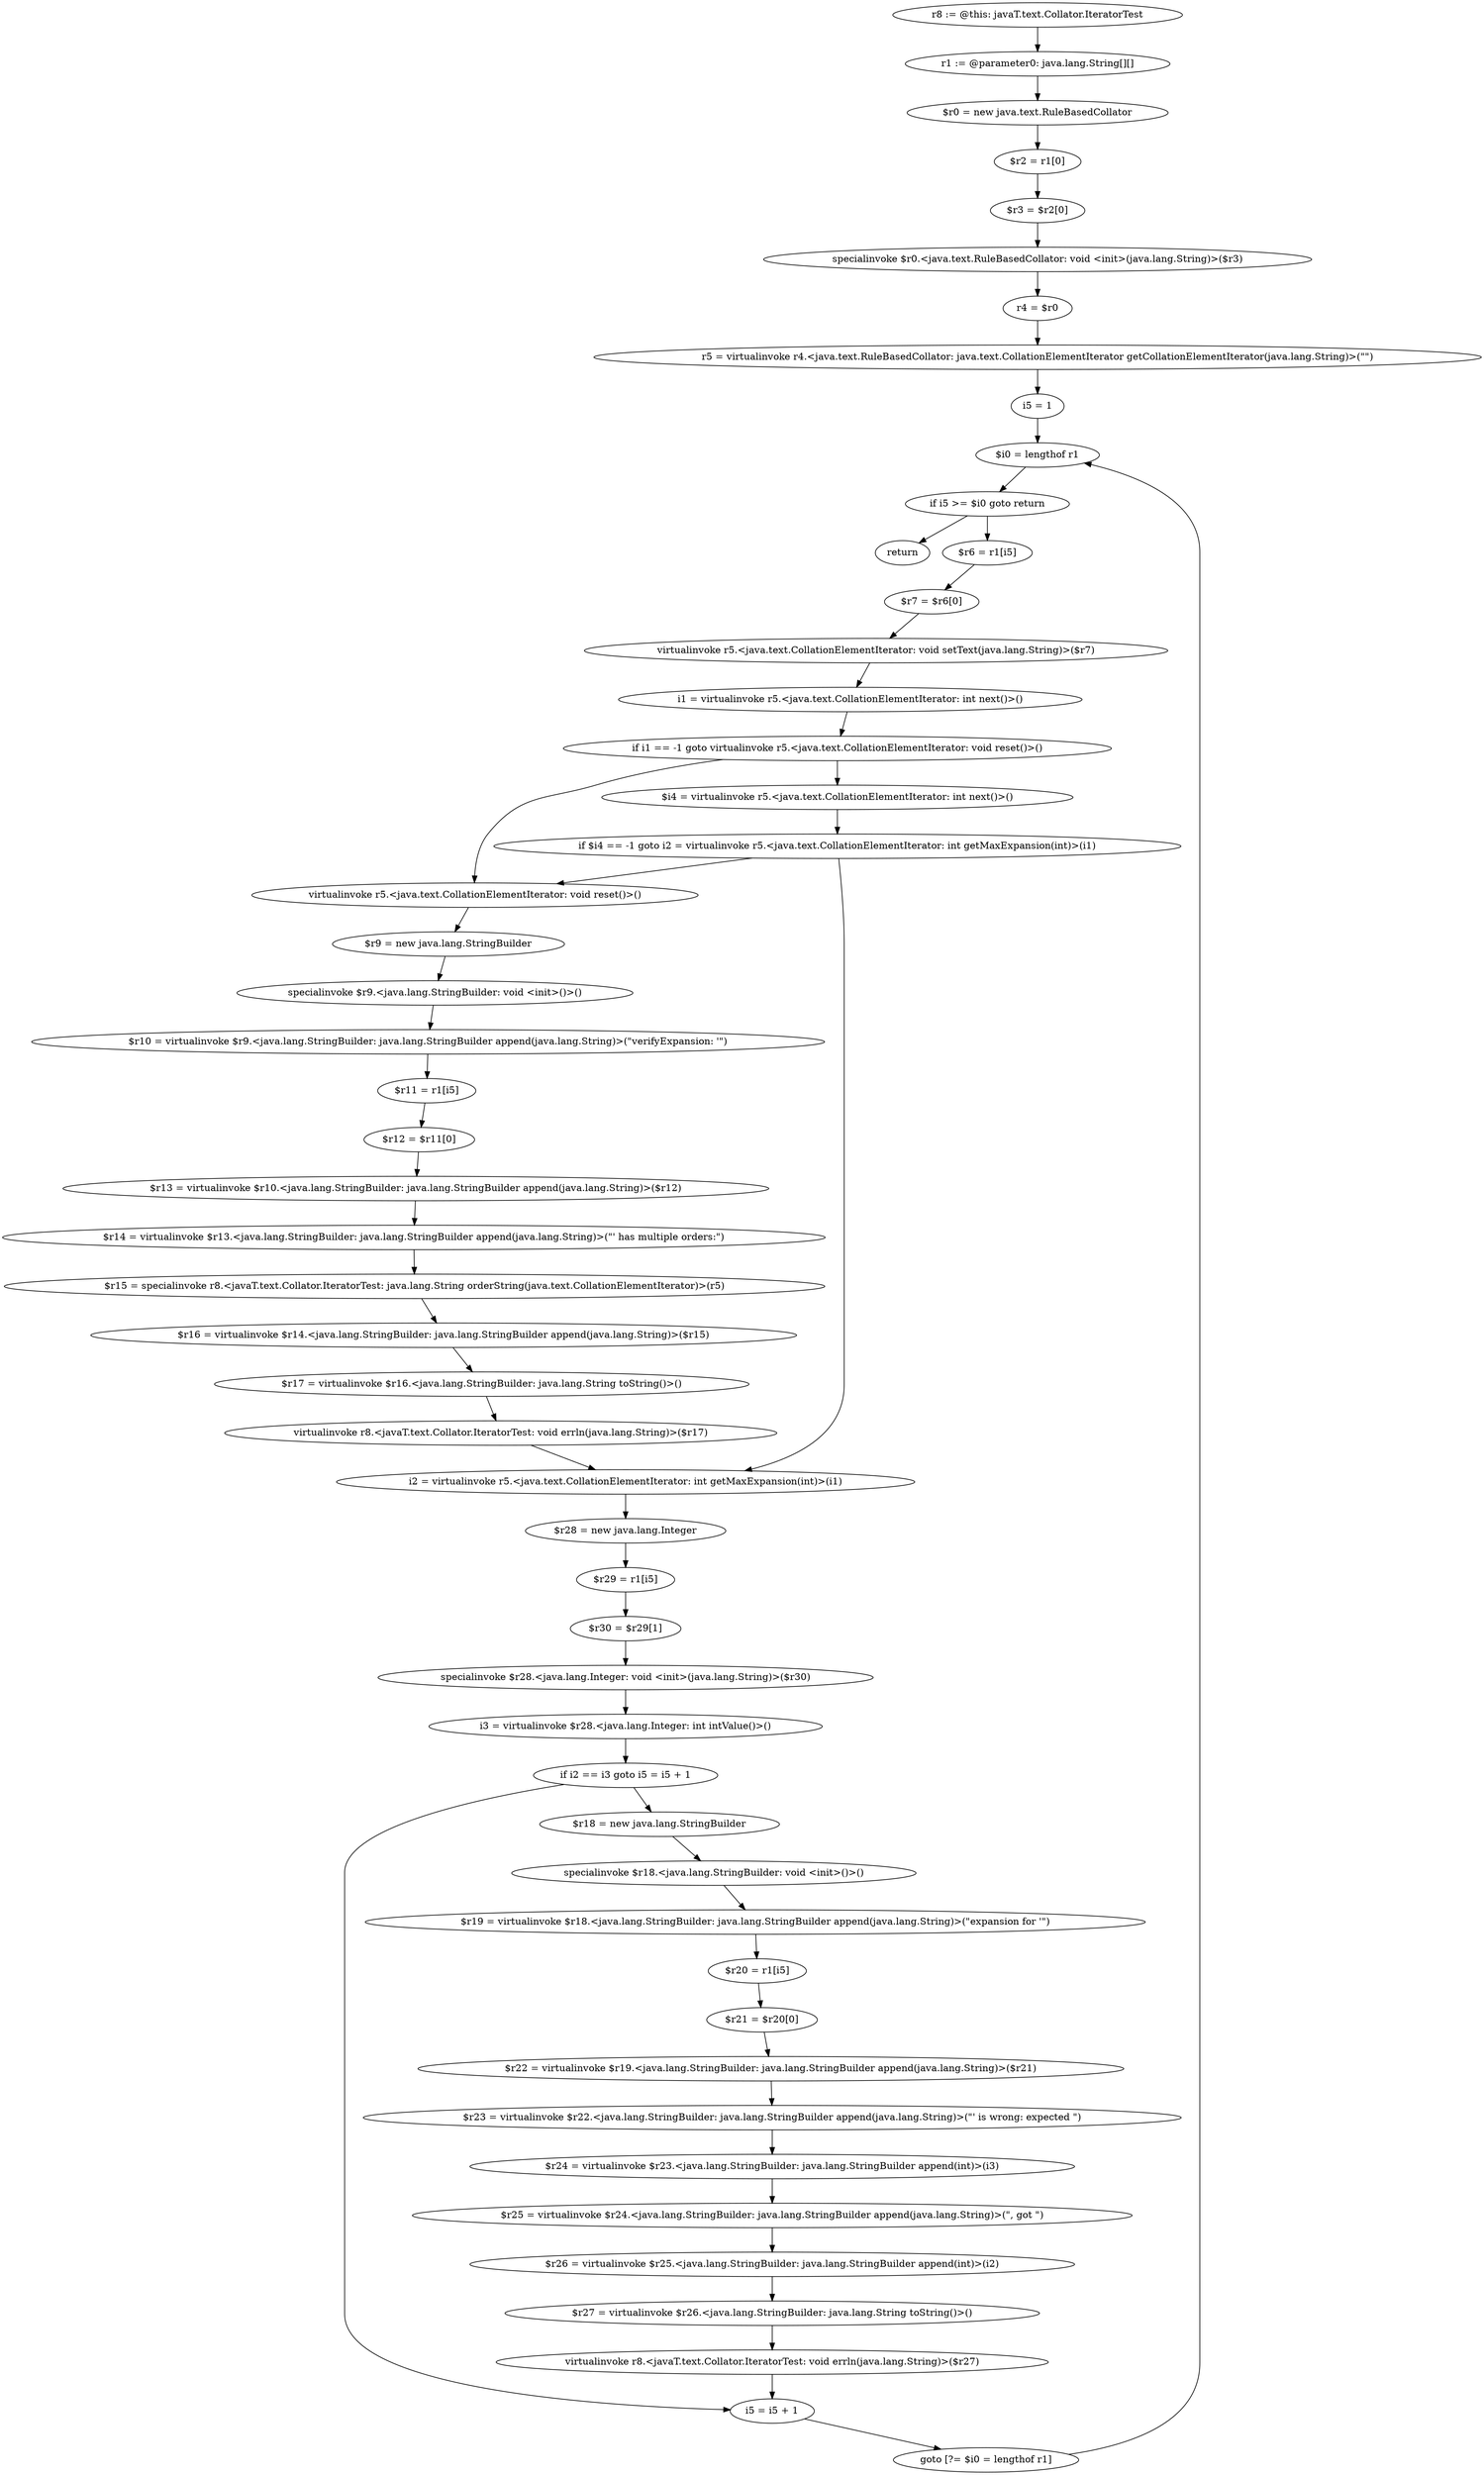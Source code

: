 digraph "unitGraph" {
    "r8 := @this: javaT.text.Collator.IteratorTest"
    "r1 := @parameter0: java.lang.String[][]"
    "$r0 = new java.text.RuleBasedCollator"
    "$r2 = r1[0]"
    "$r3 = $r2[0]"
    "specialinvoke $r0.<java.text.RuleBasedCollator: void <init>(java.lang.String)>($r3)"
    "r4 = $r0"
    "r5 = virtualinvoke r4.<java.text.RuleBasedCollator: java.text.CollationElementIterator getCollationElementIterator(java.lang.String)>(\"\")"
    "i5 = 1"
    "$i0 = lengthof r1"
    "if i5 >= $i0 goto return"
    "$r6 = r1[i5]"
    "$r7 = $r6[0]"
    "virtualinvoke r5.<java.text.CollationElementIterator: void setText(java.lang.String)>($r7)"
    "i1 = virtualinvoke r5.<java.text.CollationElementIterator: int next()>()"
    "if i1 == -1 goto virtualinvoke r5.<java.text.CollationElementIterator: void reset()>()"
    "$i4 = virtualinvoke r5.<java.text.CollationElementIterator: int next()>()"
    "if $i4 == -1 goto i2 = virtualinvoke r5.<java.text.CollationElementIterator: int getMaxExpansion(int)>(i1)"
    "virtualinvoke r5.<java.text.CollationElementIterator: void reset()>()"
    "$r9 = new java.lang.StringBuilder"
    "specialinvoke $r9.<java.lang.StringBuilder: void <init>()>()"
    "$r10 = virtualinvoke $r9.<java.lang.StringBuilder: java.lang.StringBuilder append(java.lang.String)>(\"verifyExpansion: \'\")"
    "$r11 = r1[i5]"
    "$r12 = $r11[0]"
    "$r13 = virtualinvoke $r10.<java.lang.StringBuilder: java.lang.StringBuilder append(java.lang.String)>($r12)"
    "$r14 = virtualinvoke $r13.<java.lang.StringBuilder: java.lang.StringBuilder append(java.lang.String)>(\"\' has multiple orders:\")"
    "$r15 = specialinvoke r8.<javaT.text.Collator.IteratorTest: java.lang.String orderString(java.text.CollationElementIterator)>(r5)"
    "$r16 = virtualinvoke $r14.<java.lang.StringBuilder: java.lang.StringBuilder append(java.lang.String)>($r15)"
    "$r17 = virtualinvoke $r16.<java.lang.StringBuilder: java.lang.String toString()>()"
    "virtualinvoke r8.<javaT.text.Collator.IteratorTest: void errln(java.lang.String)>($r17)"
    "i2 = virtualinvoke r5.<java.text.CollationElementIterator: int getMaxExpansion(int)>(i1)"
    "$r28 = new java.lang.Integer"
    "$r29 = r1[i5]"
    "$r30 = $r29[1]"
    "specialinvoke $r28.<java.lang.Integer: void <init>(java.lang.String)>($r30)"
    "i3 = virtualinvoke $r28.<java.lang.Integer: int intValue()>()"
    "if i2 == i3 goto i5 = i5 + 1"
    "$r18 = new java.lang.StringBuilder"
    "specialinvoke $r18.<java.lang.StringBuilder: void <init>()>()"
    "$r19 = virtualinvoke $r18.<java.lang.StringBuilder: java.lang.StringBuilder append(java.lang.String)>(\"expansion for \'\")"
    "$r20 = r1[i5]"
    "$r21 = $r20[0]"
    "$r22 = virtualinvoke $r19.<java.lang.StringBuilder: java.lang.StringBuilder append(java.lang.String)>($r21)"
    "$r23 = virtualinvoke $r22.<java.lang.StringBuilder: java.lang.StringBuilder append(java.lang.String)>(\"\' is wrong: expected \")"
    "$r24 = virtualinvoke $r23.<java.lang.StringBuilder: java.lang.StringBuilder append(int)>(i3)"
    "$r25 = virtualinvoke $r24.<java.lang.StringBuilder: java.lang.StringBuilder append(java.lang.String)>(\", got \")"
    "$r26 = virtualinvoke $r25.<java.lang.StringBuilder: java.lang.StringBuilder append(int)>(i2)"
    "$r27 = virtualinvoke $r26.<java.lang.StringBuilder: java.lang.String toString()>()"
    "virtualinvoke r8.<javaT.text.Collator.IteratorTest: void errln(java.lang.String)>($r27)"
    "i5 = i5 + 1"
    "goto [?= $i0 = lengthof r1]"
    "return"
    "r8 := @this: javaT.text.Collator.IteratorTest"->"r1 := @parameter0: java.lang.String[][]";
    "r1 := @parameter0: java.lang.String[][]"->"$r0 = new java.text.RuleBasedCollator";
    "$r0 = new java.text.RuleBasedCollator"->"$r2 = r1[0]";
    "$r2 = r1[0]"->"$r3 = $r2[0]";
    "$r3 = $r2[0]"->"specialinvoke $r0.<java.text.RuleBasedCollator: void <init>(java.lang.String)>($r3)";
    "specialinvoke $r0.<java.text.RuleBasedCollator: void <init>(java.lang.String)>($r3)"->"r4 = $r0";
    "r4 = $r0"->"r5 = virtualinvoke r4.<java.text.RuleBasedCollator: java.text.CollationElementIterator getCollationElementIterator(java.lang.String)>(\"\")";
    "r5 = virtualinvoke r4.<java.text.RuleBasedCollator: java.text.CollationElementIterator getCollationElementIterator(java.lang.String)>(\"\")"->"i5 = 1";
    "i5 = 1"->"$i0 = lengthof r1";
    "$i0 = lengthof r1"->"if i5 >= $i0 goto return";
    "if i5 >= $i0 goto return"->"$r6 = r1[i5]";
    "if i5 >= $i0 goto return"->"return";
    "$r6 = r1[i5]"->"$r7 = $r6[0]";
    "$r7 = $r6[0]"->"virtualinvoke r5.<java.text.CollationElementIterator: void setText(java.lang.String)>($r7)";
    "virtualinvoke r5.<java.text.CollationElementIterator: void setText(java.lang.String)>($r7)"->"i1 = virtualinvoke r5.<java.text.CollationElementIterator: int next()>()";
    "i1 = virtualinvoke r5.<java.text.CollationElementIterator: int next()>()"->"if i1 == -1 goto virtualinvoke r5.<java.text.CollationElementIterator: void reset()>()";
    "if i1 == -1 goto virtualinvoke r5.<java.text.CollationElementIterator: void reset()>()"->"$i4 = virtualinvoke r5.<java.text.CollationElementIterator: int next()>()";
    "if i1 == -1 goto virtualinvoke r5.<java.text.CollationElementIterator: void reset()>()"->"virtualinvoke r5.<java.text.CollationElementIterator: void reset()>()";
    "$i4 = virtualinvoke r5.<java.text.CollationElementIterator: int next()>()"->"if $i4 == -1 goto i2 = virtualinvoke r5.<java.text.CollationElementIterator: int getMaxExpansion(int)>(i1)";
    "if $i4 == -1 goto i2 = virtualinvoke r5.<java.text.CollationElementIterator: int getMaxExpansion(int)>(i1)"->"virtualinvoke r5.<java.text.CollationElementIterator: void reset()>()";
    "if $i4 == -1 goto i2 = virtualinvoke r5.<java.text.CollationElementIterator: int getMaxExpansion(int)>(i1)"->"i2 = virtualinvoke r5.<java.text.CollationElementIterator: int getMaxExpansion(int)>(i1)";
    "virtualinvoke r5.<java.text.CollationElementIterator: void reset()>()"->"$r9 = new java.lang.StringBuilder";
    "$r9 = new java.lang.StringBuilder"->"specialinvoke $r9.<java.lang.StringBuilder: void <init>()>()";
    "specialinvoke $r9.<java.lang.StringBuilder: void <init>()>()"->"$r10 = virtualinvoke $r9.<java.lang.StringBuilder: java.lang.StringBuilder append(java.lang.String)>(\"verifyExpansion: \'\")";
    "$r10 = virtualinvoke $r9.<java.lang.StringBuilder: java.lang.StringBuilder append(java.lang.String)>(\"verifyExpansion: \'\")"->"$r11 = r1[i5]";
    "$r11 = r1[i5]"->"$r12 = $r11[0]";
    "$r12 = $r11[0]"->"$r13 = virtualinvoke $r10.<java.lang.StringBuilder: java.lang.StringBuilder append(java.lang.String)>($r12)";
    "$r13 = virtualinvoke $r10.<java.lang.StringBuilder: java.lang.StringBuilder append(java.lang.String)>($r12)"->"$r14 = virtualinvoke $r13.<java.lang.StringBuilder: java.lang.StringBuilder append(java.lang.String)>(\"\' has multiple orders:\")";
    "$r14 = virtualinvoke $r13.<java.lang.StringBuilder: java.lang.StringBuilder append(java.lang.String)>(\"\' has multiple orders:\")"->"$r15 = specialinvoke r8.<javaT.text.Collator.IteratorTest: java.lang.String orderString(java.text.CollationElementIterator)>(r5)";
    "$r15 = specialinvoke r8.<javaT.text.Collator.IteratorTest: java.lang.String orderString(java.text.CollationElementIterator)>(r5)"->"$r16 = virtualinvoke $r14.<java.lang.StringBuilder: java.lang.StringBuilder append(java.lang.String)>($r15)";
    "$r16 = virtualinvoke $r14.<java.lang.StringBuilder: java.lang.StringBuilder append(java.lang.String)>($r15)"->"$r17 = virtualinvoke $r16.<java.lang.StringBuilder: java.lang.String toString()>()";
    "$r17 = virtualinvoke $r16.<java.lang.StringBuilder: java.lang.String toString()>()"->"virtualinvoke r8.<javaT.text.Collator.IteratorTest: void errln(java.lang.String)>($r17)";
    "virtualinvoke r8.<javaT.text.Collator.IteratorTest: void errln(java.lang.String)>($r17)"->"i2 = virtualinvoke r5.<java.text.CollationElementIterator: int getMaxExpansion(int)>(i1)";
    "i2 = virtualinvoke r5.<java.text.CollationElementIterator: int getMaxExpansion(int)>(i1)"->"$r28 = new java.lang.Integer";
    "$r28 = new java.lang.Integer"->"$r29 = r1[i5]";
    "$r29 = r1[i5]"->"$r30 = $r29[1]";
    "$r30 = $r29[1]"->"specialinvoke $r28.<java.lang.Integer: void <init>(java.lang.String)>($r30)";
    "specialinvoke $r28.<java.lang.Integer: void <init>(java.lang.String)>($r30)"->"i3 = virtualinvoke $r28.<java.lang.Integer: int intValue()>()";
    "i3 = virtualinvoke $r28.<java.lang.Integer: int intValue()>()"->"if i2 == i3 goto i5 = i5 + 1";
    "if i2 == i3 goto i5 = i5 + 1"->"$r18 = new java.lang.StringBuilder";
    "if i2 == i3 goto i5 = i5 + 1"->"i5 = i5 + 1";
    "$r18 = new java.lang.StringBuilder"->"specialinvoke $r18.<java.lang.StringBuilder: void <init>()>()";
    "specialinvoke $r18.<java.lang.StringBuilder: void <init>()>()"->"$r19 = virtualinvoke $r18.<java.lang.StringBuilder: java.lang.StringBuilder append(java.lang.String)>(\"expansion for \'\")";
    "$r19 = virtualinvoke $r18.<java.lang.StringBuilder: java.lang.StringBuilder append(java.lang.String)>(\"expansion for \'\")"->"$r20 = r1[i5]";
    "$r20 = r1[i5]"->"$r21 = $r20[0]";
    "$r21 = $r20[0]"->"$r22 = virtualinvoke $r19.<java.lang.StringBuilder: java.lang.StringBuilder append(java.lang.String)>($r21)";
    "$r22 = virtualinvoke $r19.<java.lang.StringBuilder: java.lang.StringBuilder append(java.lang.String)>($r21)"->"$r23 = virtualinvoke $r22.<java.lang.StringBuilder: java.lang.StringBuilder append(java.lang.String)>(\"\' is wrong: expected \")";
    "$r23 = virtualinvoke $r22.<java.lang.StringBuilder: java.lang.StringBuilder append(java.lang.String)>(\"\' is wrong: expected \")"->"$r24 = virtualinvoke $r23.<java.lang.StringBuilder: java.lang.StringBuilder append(int)>(i3)";
    "$r24 = virtualinvoke $r23.<java.lang.StringBuilder: java.lang.StringBuilder append(int)>(i3)"->"$r25 = virtualinvoke $r24.<java.lang.StringBuilder: java.lang.StringBuilder append(java.lang.String)>(\", got \")";
    "$r25 = virtualinvoke $r24.<java.lang.StringBuilder: java.lang.StringBuilder append(java.lang.String)>(\", got \")"->"$r26 = virtualinvoke $r25.<java.lang.StringBuilder: java.lang.StringBuilder append(int)>(i2)";
    "$r26 = virtualinvoke $r25.<java.lang.StringBuilder: java.lang.StringBuilder append(int)>(i2)"->"$r27 = virtualinvoke $r26.<java.lang.StringBuilder: java.lang.String toString()>()";
    "$r27 = virtualinvoke $r26.<java.lang.StringBuilder: java.lang.String toString()>()"->"virtualinvoke r8.<javaT.text.Collator.IteratorTest: void errln(java.lang.String)>($r27)";
    "virtualinvoke r8.<javaT.text.Collator.IteratorTest: void errln(java.lang.String)>($r27)"->"i5 = i5 + 1";
    "i5 = i5 + 1"->"goto [?= $i0 = lengthof r1]";
    "goto [?= $i0 = lengthof r1]"->"$i0 = lengthof r1";
}
